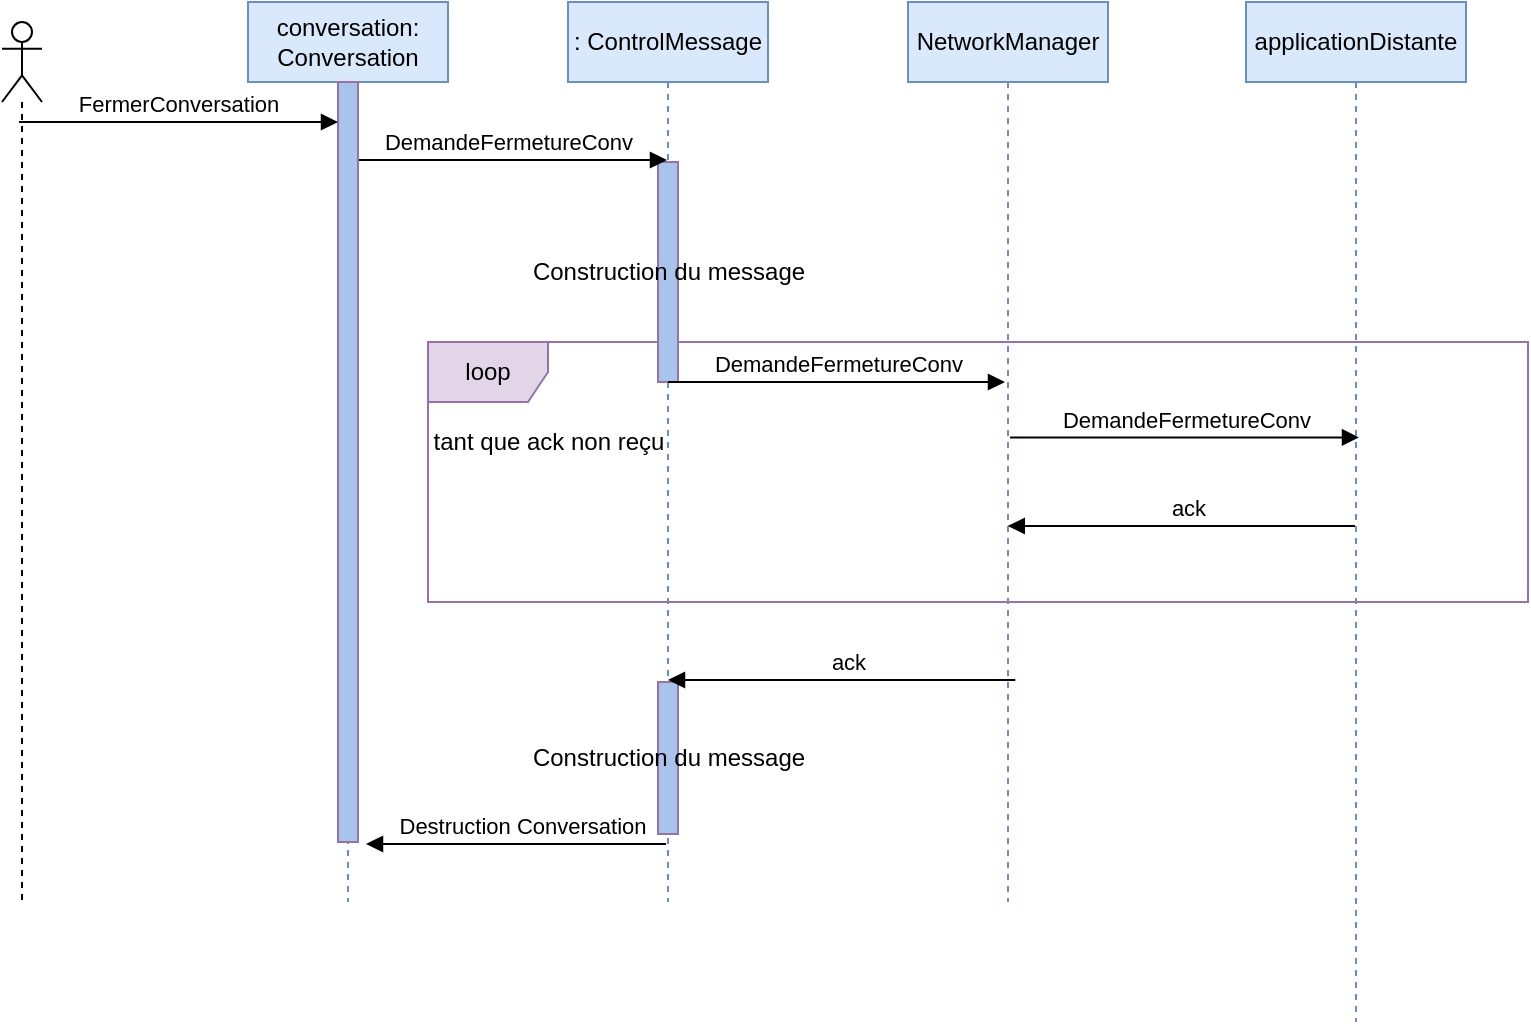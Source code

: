 <mxfile version="20.5.3" type="github">
  <diagram id="Vkol3Xqrpf9xBEXjYmv2" name="Page-1">
    <mxGraphModel dx="920" dy="1630" grid="1" gridSize="10" guides="1" tooltips="1" connect="1" arrows="1" fold="1" page="1" pageScale="1" pageWidth="827" pageHeight="1169" math="0" shadow="0">
      <root>
        <mxCell id="0" />
        <mxCell id="1" parent="0" />
        <mxCell id="cHGZgE5Mo0JHlfNWTbsY-26" value="&lt;div&gt;loop&lt;/div&gt;" style="shape=umlFrame;whiteSpace=wrap;html=1;fillColor=#e1d5e7;strokeColor=#9673a6;" vertex="1" parent="1">
          <mxGeometry x="240" y="100" width="550" height="130" as="geometry" />
        </mxCell>
        <mxCell id="cHGZgE5Mo0JHlfNWTbsY-2" value="" style="shape=umlLifeline;participant=umlActor;perimeter=lifelinePerimeter;whiteSpace=wrap;html=1;container=1;collapsible=0;recursiveResize=0;verticalAlign=top;spacingTop=36;outlineConnect=0;" vertex="1" parent="1">
          <mxGeometry x="27" y="-60" width="20" height="440" as="geometry" />
        </mxCell>
        <mxCell id="cHGZgE5Mo0JHlfNWTbsY-3" value="conversation: Conversation" style="shape=umlLifeline;perimeter=lifelinePerimeter;whiteSpace=wrap;html=1;container=1;collapsible=0;recursiveResize=0;outlineConnect=0;fillColor=#dae8fc;strokeColor=#6c8ebf;" vertex="1" parent="1">
          <mxGeometry x="150" y="-70" width="100" height="450" as="geometry" />
        </mxCell>
        <mxCell id="cHGZgE5Mo0JHlfNWTbsY-4" value=": ControlMessage" style="shape=umlLifeline;perimeter=lifelinePerimeter;whiteSpace=wrap;html=1;container=1;collapsible=0;recursiveResize=0;outlineConnect=0;fillColor=#dae8fc;strokeColor=#6c8ebf;" vertex="1" parent="1">
          <mxGeometry x="310" y="-70" width="100" height="450" as="geometry" />
        </mxCell>
        <mxCell id="cHGZgE5Mo0JHlfNWTbsY-7" value="&lt;div&gt;Construction du message&lt;br&gt;&lt;/div&gt;" style="html=1;points=[];perimeter=orthogonalPerimeter;fillColor=#A9C4EB;strokeColor=#9673a6;" vertex="1" parent="cHGZgE5Mo0JHlfNWTbsY-4">
          <mxGeometry x="45" y="80" width="10" height="110" as="geometry" />
        </mxCell>
        <mxCell id="cHGZgE5Mo0JHlfNWTbsY-9" value="DemandeFermetureConv" style="html=1;verticalAlign=bottom;endArrow=block;rounded=0;" edge="1" parent="cHGZgE5Mo0JHlfNWTbsY-4" target="cHGZgE5Mo0JHlfNWTbsY-4">
          <mxGeometry width="80" relative="1" as="geometry">
            <mxPoint x="-110" y="79" as="sourcePoint" />
            <mxPoint x="19.5" y="79" as="targetPoint" />
          </mxGeometry>
        </mxCell>
        <mxCell id="cHGZgE5Mo0JHlfNWTbsY-12" value="DemandeFermetureConv" style="html=1;verticalAlign=bottom;endArrow=block;rounded=0;exitX=0.6;exitY=1.017;exitDx=0;exitDy=0;exitPerimeter=0;" edge="1" parent="cHGZgE5Mo0JHlfNWTbsY-4">
          <mxGeometry width="80" relative="1" as="geometry">
            <mxPoint x="50" y="190.0" as="sourcePoint" />
            <mxPoint x="218.5" y="190.0" as="targetPoint" />
          </mxGeometry>
        </mxCell>
        <mxCell id="cHGZgE5Mo0JHlfNWTbsY-23" value="&lt;div&gt;Construction du message&lt;br&gt;&lt;/div&gt;" style="html=1;points=[];perimeter=orthogonalPerimeter;fillColor=#A9C4EB;strokeColor=#9673a6;" vertex="1" parent="cHGZgE5Mo0JHlfNWTbsY-4">
          <mxGeometry x="45" y="340" width="10" height="76" as="geometry" />
        </mxCell>
        <mxCell id="cHGZgE5Mo0JHlfNWTbsY-28" value="tant que ack non reçu " style="text;html=1;align=center;verticalAlign=middle;resizable=0;points=[];autosize=1;strokeColor=none;fillColor=none;" vertex="1" parent="cHGZgE5Mo0JHlfNWTbsY-4">
          <mxGeometry x="-80" y="205" width="140" height="30" as="geometry" />
        </mxCell>
        <mxCell id="cHGZgE5Mo0JHlfNWTbsY-5" value="NetworkManager" style="shape=umlLifeline;perimeter=lifelinePerimeter;whiteSpace=wrap;html=1;container=1;collapsible=0;recursiveResize=0;outlineConnect=0;fillColor=#dae8fc;strokeColor=#6c8ebf;" vertex="1" parent="1">
          <mxGeometry x="480" y="-70" width="100" height="450" as="geometry" />
        </mxCell>
        <mxCell id="cHGZgE5Mo0JHlfNWTbsY-13" value="DemandeFermetureConv" style="html=1;verticalAlign=bottom;endArrow=block;rounded=0;exitX=0.6;exitY=1.017;exitDx=0;exitDy=0;exitPerimeter=0;" edge="1" parent="cHGZgE5Mo0JHlfNWTbsY-5">
          <mxGeometry width="80" relative="1" as="geometry">
            <mxPoint x="51" y="217.69" as="sourcePoint" />
            <mxPoint x="225.5" y="217.69" as="targetPoint" />
          </mxGeometry>
        </mxCell>
        <mxCell id="cHGZgE5Mo0JHlfNWTbsY-6" value="applicationDistante" style="shape=umlLifeline;perimeter=lifelinePerimeter;whiteSpace=wrap;html=1;container=1;collapsible=0;recursiveResize=0;outlineConnect=0;fillColor=#dae8fc;strokeColor=#6c8ebf;" vertex="1" parent="1">
          <mxGeometry x="649" y="-70" width="110" height="510" as="geometry" />
        </mxCell>
        <mxCell id="cHGZgE5Mo0JHlfNWTbsY-8" value="" style="html=1;verticalAlign=bottom;endArrow=block;rounded=0;startArrow=none;" edge="1" parent="1" source="cHGZgE5Mo0JHlfNWTbsY-19" target="cHGZgE5Mo0JHlfNWTbsY-3">
          <mxGeometry x="NaN" y="140" width="80" relative="1" as="geometry">
            <mxPoint x="70" y="-1" as="sourcePoint" />
            <mxPoint x="150" y="-1" as="targetPoint" />
            <mxPoint x="-79" y="-115" as="offset" />
          </mxGeometry>
        </mxCell>
        <mxCell id="cHGZgE5Mo0JHlfNWTbsY-18" value="ack" style="html=1;verticalAlign=bottom;endArrow=block;rounded=0;" edge="1" parent="1">
          <mxGeometry x="-0.038" width="80" relative="1" as="geometry">
            <mxPoint x="703.5" y="192" as="sourcePoint" />
            <mxPoint x="529.875" y="192" as="targetPoint" />
            <Array as="points">
              <mxPoint x="630" y="192" />
              <mxPoint x="620" y="192" />
              <mxPoint x="570" y="192" />
            </Array>
            <mxPoint as="offset" />
          </mxGeometry>
        </mxCell>
        <mxCell id="cHGZgE5Mo0JHlfNWTbsY-19" value="" style="html=1;points=[];perimeter=orthogonalPerimeter;fillColor=#A9C4EB;strokeColor=#9673a6;" vertex="1" parent="1">
          <mxGeometry x="195" y="-30" width="10" height="380" as="geometry" />
        </mxCell>
        <mxCell id="cHGZgE5Mo0JHlfNWTbsY-22" value="ack" style="html=1;verticalAlign=bottom;endArrow=block;rounded=0;" edge="1" parent="1">
          <mxGeometry x="-0.038" width="80" relative="1" as="geometry">
            <mxPoint x="533.63" y="269" as="sourcePoint" />
            <mxPoint x="360.005" y="269" as="targetPoint" />
            <Array as="points">
              <mxPoint x="460.13" y="269" />
              <mxPoint x="450.13" y="269" />
              <mxPoint x="400.13" y="269" />
            </Array>
            <mxPoint as="offset" />
          </mxGeometry>
        </mxCell>
        <mxCell id="cHGZgE5Mo0JHlfNWTbsY-24" value="Destruction Conversation" style="html=1;verticalAlign=bottom;endArrow=block;rounded=0;" edge="1" parent="1">
          <mxGeometry x="-0.038" width="80" relative="1" as="geometry">
            <mxPoint x="359" y="351" as="sourcePoint" />
            <mxPoint x="209" y="351" as="targetPoint" />
            <Array as="points">
              <mxPoint x="294.13" y="351" />
              <mxPoint x="284.13" y="351" />
              <mxPoint x="234.13" y="351" />
            </Array>
            <mxPoint as="offset" />
          </mxGeometry>
        </mxCell>
        <mxCell id="cHGZgE5Mo0JHlfNWTbsY-25" value="FermerConversation" style="html=1;verticalAlign=bottom;endArrow=block;rounded=0;" edge="1" parent="1">
          <mxGeometry width="80" relative="1" as="geometry">
            <mxPoint x="35.5" y="-10" as="sourcePoint" />
            <mxPoint x="195.0" y="-10" as="targetPoint" />
          </mxGeometry>
        </mxCell>
      </root>
    </mxGraphModel>
  </diagram>
</mxfile>
